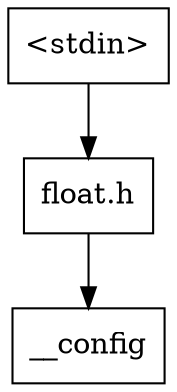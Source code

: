 digraph "dependencies" {
  header_0 [ shape="box", label="\<stdin\>" ];
  header_1 [ shape="box", label="float.h" ];
  header_2 [ shape="box", label="__config" ];
  header_0 -> header_1;
  header_1 -> header_2;
}